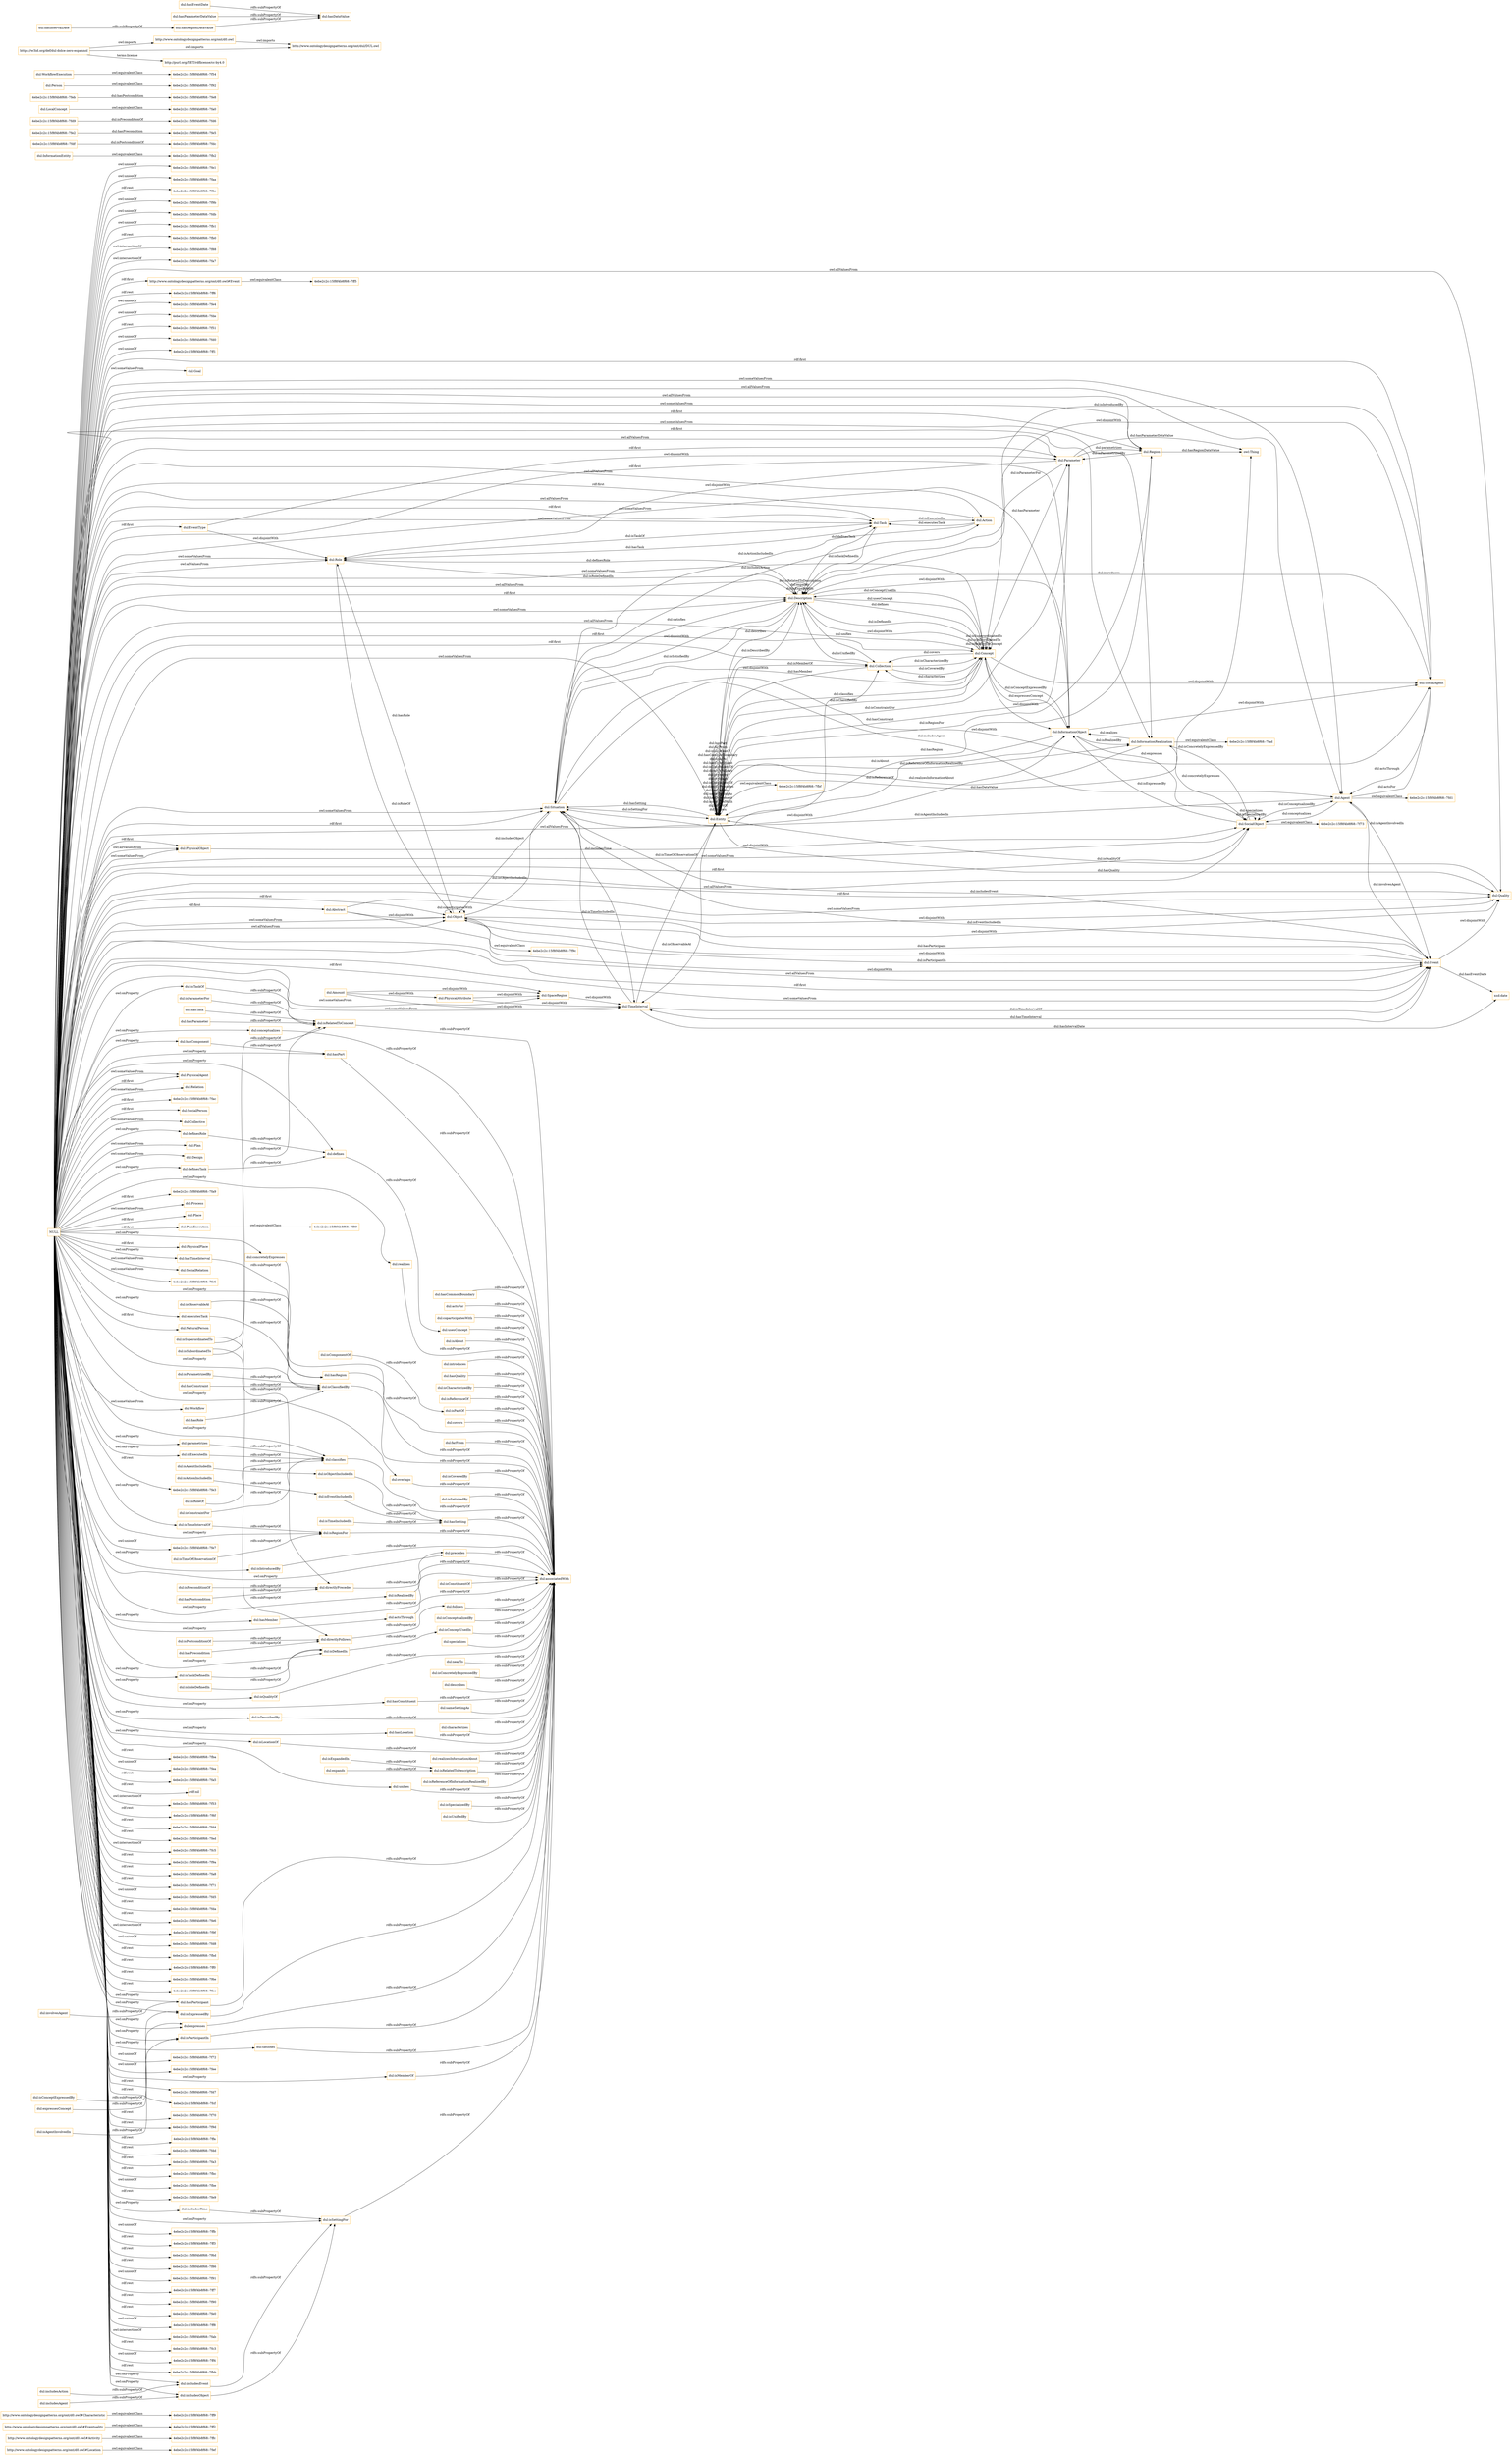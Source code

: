 digraph ar2dtool_diagram { 
rankdir=LR;
size="1501"
node [shape = rectangle, color="orange"]; "http://www.ontologydesignpatterns.org/ont/d0.owl#Location" "4ebe2c2c:15f8f4b8f68:-7ffc" "http://www.ontologydesignpatterns.org/ont/d0.owl#Activity" "4ebe2c2c:15f8f4b8f68:-7fef" "http://www.ontologydesignpatterns.org/ont/d0.owl#Eventuality" "4ebe2c2c:15f8f4b8f68:-7ff9" "4ebe2c2c:15f8f4b8f68:-7ff2" "http://www.ontologydesignpatterns.org/ont/d0.owl#Characteristic" "http://www.ontologydesignpatterns.org/ont/d0.owl#Event" "4ebe2c2c:15f8f4b8f68:-7ff5" "dul:Goal" "dul:EventType" "4ebe2c2c:15f8f4b8f68:-7f89" "dul:Object" "dul:Description" "4ebe2c2c:15f8f4b8f68:-7fb2" "dul:PhysicalAgent" "4ebe2c2c:15f8f4b8f68:-7fdc" "4ebe2c2c:15f8f4b8f68:-7fe2" "dul:Relation" "dul:Role" "dul:Entity" "4ebe2c2c:15f8f4b8f68:-7fac" "4ebe2c2c:15f8f4b8f68:-7fbf" "dul:Situation" "4ebe2c2c:15f8f4b8f68:-7fd9" "dul:Abstract" "dul:SocialPerson" "dul:Collective" "4ebe2c2c:15f8f4b8f68:-7fa0" "dul:Amount" "4ebe2c2c:15f8f4b8f68:-7fe8" "4ebe2c2c:15f8f4b8f68:-7fad" "dul:Plan" "dul:Design" "4ebe2c2c:15f8f4b8f68:-7fa9" "dul:Process" "dul:Task" "4ebe2c2c:15f8f4b8f68:-7feb" "dul:Place" "dul:Quality" "dul:Action" "4ebe2c2c:15f8f4b8f68:-7f92" "dul:SocialAgent" "dul:PlanExecution" "dul:Agent" "dul:Parameter" "dul:WorkflowExecution" "dul:SocialObject" "dul:PhysicalPlace" "dul:Concept" "dul:SocialRelation" "dul:Event" "dul:TimeInterval" "dul:Person" "4ebe2c2c:15f8f4b8f68:-7fe5" "dul:SpaceRegion" "dul:PhysicalObject" "4ebe2c2c:15f8f4b8f68:-7fd1" "4ebe2c2c:15f8f4b8f68:-7fd6" "4ebe2c2c:15f8f4b8f68:-7fc6" "owl:Thing" "dul:InformationRealization" "dul:PhysicalAttribute" "dul:NaturalPerson" "dul:Workflow" "dul:InformationObject" "dul:Collection" "4ebe2c2c:15f8f4b8f68:-7f73" "dul:Region" "dul:InformationEntity" "4ebe2c2c:15f8f4b8f68:-7fdf" "4ebe2c2c:15f8f4b8f68:-7f9c" "4ebe2c2c:15f8f4b8f68:-7f54" "dul:LocalConcept" ; /*classes style*/
	"dul:isRelatedToConcept" -> "dul:associatedWith" [ label = "rdfs:subPropertyOf" ];
	"dul:concretelyExpresses" -> "dul:associatedWith" [ label = "rdfs:subPropertyOf" ];
	"dul:hasRegion" -> "dul:associatedWith" [ label = "rdfs:subPropertyOf" ];
	"dul:includesEvent" -> "dul:isSettingFor" [ label = "rdfs:subPropertyOf" ];
	"dul:overlaps" -> "dul:associatedWith" [ label = "rdfs:subPropertyOf" ];
	"dul:isConstraintFor" -> "dul:classifies" [ label = "rdfs:subPropertyOf" ];
	"dul:isRegionFor" -> "dul:associatedWith" [ label = "rdfs:subPropertyOf" ];
	"dul:isCoveredBy" -> "dul:associatedWith" [ label = "rdfs:subPropertyOf" ];
	"dul:PhysicalAttribute" -> "dul:TimeInterval" [ label = "owl:disjointWith" ];
	"dul:PhysicalAttribute" -> "dul:SpaceRegion" [ label = "owl:disjointWith" ];
	"dul:hasConstraint" -> "dul:isClassifiedBy" [ label = "rdfs:subPropertyOf" ];
	"dul:isSettingFor" -> "dul:associatedWith" [ label = "rdfs:subPropertyOf" ];
	"dul:isSatisfiedBy" -> "dul:associatedWith" [ label = "rdfs:subPropertyOf" ];
	"dul:isIntroducedBy" -> "dul:associatedWith" [ label = "rdfs:subPropertyOf" ];
	"dul:Description" -> "dul:SocialAgent" [ label = "owl:disjointWith" ];
	"dul:Description" -> "dul:Situation" [ label = "owl:disjointWith" ];
	"dul:Description" -> "dul:InformationObject" [ label = "owl:disjointWith" ];
	"https://w3id.org/def/dul-dolce-zero-espannol" -> "http://www.ontologydesignpatterns.org/ont/d0.owl" [ label = "owl:imports" ];
	"https://w3id.org/def/dul-dolce-zero-espannol" -> "http://www.ontologydesignpatterns.org/ont/dul/DUL.owl" [ label = "owl:imports" ];
	"https://w3id.org/def/dul-dolce-zero-espannol" -> "http://purl.org/NET/rdflicense/cc-by4.0" [ label = "terms:license" ];
	"dul:Concept" -> "dul:InformationObject" [ label = "owl:disjointWith" ];
	"dul:Concept" -> "dul:Description" [ label = "owl:disjointWith" ];
	"dul:Concept" -> "dul:Situation" [ label = "owl:disjointWith" ];
	"dul:Concept" -> "dul:SocialAgent" [ label = "owl:disjointWith" ];
	"dul:Object" -> "dul:Quality" [ label = "owl:disjointWith" ];
	"dul:Object" -> "4ebe2c2c:15f8f4b8f68:-7f9c" [ label = "owl:equivalentClass" ];
	"dul:isConceptExpressedBy" -> "dul:isExpressedBy" [ label = "rdfs:subPropertyOf" ];
	"dul:isParameterFor" -> "dul:isRelatedToConcept" [ label = "rdfs:subPropertyOf" ];
	"dul:isRealizedBy" -> "dul:associatedWith" [ label = "rdfs:subPropertyOf" ];
	"dul:isRoleOf" -> "dul:classifies" [ label = "rdfs:subPropertyOf" ];
	"http://www.ontologydesignpatterns.org/ont/d0.owl" -> "http://www.ontologydesignpatterns.org/ont/dul/DUL.owl" [ label = "owl:imports" ];
	"dul:hasMember" -> "dul:associatedWith" [ label = "rdfs:subPropertyOf" ];
	"dul:expresses" -> "dul:associatedWith" [ label = "rdfs:subPropertyOf" ];
	"dul:includesAction" -> "dul:includesEvent" [ label = "rdfs:subPropertyOf" ];
	"dul:isRoleDefinedIn" -> "dul:isDefinedIn" [ label = "rdfs:subPropertyOf" ];
	"dul:isActionIncludedIn" -> "dul:isEventIncludedIn" [ label = "rdfs:subPropertyOf" ];
	"dul:InformationObject" -> "dul:SocialAgent" [ label = "owl:disjointWith" ];
	"dul:InformationObject" -> "dul:Situation" [ label = "owl:disjointWith" ];
	"dul:hasPostcondition" -> "dul:directlyPrecedes" [ label = "rdfs:subPropertyOf" ];
	"dul:WorkflowExecution" -> "4ebe2c2c:15f8f4b8f68:-7f54" [ label = "owl:equivalentClass" ];
	"dul:isConstituentOf" -> "dul:associatedWith" [ label = "rdfs:subPropertyOf" ];
	"dul:SocialObject" -> "4ebe2c2c:15f8f4b8f68:-7f73" [ label = "owl:equivalentClass" ];
	"dul:actsThrough" -> "dul:associatedWith" [ label = "rdfs:subPropertyOf" ];
	"http://www.ontologydesignpatterns.org/ont/d0.owl#Event" -> "4ebe2c2c:15f8f4b8f68:-7ff5" [ label = "owl:equivalentClass" ];
	"dul:isEventIncludedIn" -> "dul:hasSetting" [ label = "rdfs:subPropertyOf" ];
	"dul:Parameter" -> "dul:Role" [ label = "owl:disjointWith" ];
	"dul:InformationRealization" -> "4ebe2c2c:15f8f4b8f68:-7fad" [ label = "owl:equivalentClass" ];
	"dul:isConceptualizedBy" -> "dul:associatedWith" [ label = "rdfs:subPropertyOf" ];
	"dul:precedes" -> "dul:associatedWith" [ label = "rdfs:subPropertyOf" ];
	"dul:isPreconditionOf" -> "dul:directlyPrecedes" [ label = "rdfs:subPropertyOf" ];
	"dul:specializes" -> "dul:associatedWith" [ label = "rdfs:subPropertyOf" ];
	"dul:isDefinedIn" -> "dul:isConceptUsedIn" [ label = "rdfs:subPropertyOf" ];
	"dul:nearTo" -> "dul:associatedWith" [ label = "rdfs:subPropertyOf" ];
	"dul:Event" -> "dul:Quality" [ label = "owl:disjointWith" ];
	"dul:Event" -> "dul:Object" [ label = "owl:disjointWith" ];
	"dul:hasRole" -> "dul:isClassifiedBy" [ label = "rdfs:subPropertyOf" ];
	"dul:isExpressedBy" -> "dul:associatedWith" [ label = "rdfs:subPropertyOf" ];
	"dul:PhysicalObject" -> "dul:SocialObject" [ label = "owl:disjointWith" ];
	"dul:isConcretelyExpressedBy" -> "dul:associatedWith" [ label = "rdfs:subPropertyOf" ];
	"dul:describes" -> "dul:associatedWith" [ label = "rdfs:subPropertyOf" ];
	"dul:isQualityOf" -> "dul:associatedWith" [ label = "rdfs:subPropertyOf" ];
	"dul:sameSettingAs" -> "dul:associatedWith" [ label = "rdfs:subPropertyOf" ];
	"dul:hasConstituent" -> "dul:associatedWith" [ label = "rdfs:subPropertyOf" ];
	"dul:Situation" -> "dul:SocialAgent" [ label = "owl:disjointWith" ];
	"dul:characterizes" -> "dul:associatedWith" [ label = "rdfs:subPropertyOf" ];
	"dul:EventType" -> "dul:Role" [ label = "owl:disjointWith" ];
	"dul:EventType" -> "dul:Parameter" [ label = "owl:disjointWith" ];
	"dul:hasTask" -> "dul:isRelatedToConcept" [ label = "rdfs:subPropertyOf" ];
	"dul:directlyPrecedes" -> "dul:precedes" [ label = "rdfs:subPropertyOf" ];
	"dul:isTaskOf" -> "dul:isRelatedToConcept" [ label = "rdfs:subPropertyOf" ];
	"dul:isDescribedBy" -> "dul:associatedWith" [ label = "rdfs:subPropertyOf" ];
	"http://www.ontologydesignpatterns.org/ont/d0.owl#Eventuality" -> "4ebe2c2c:15f8f4b8f68:-7ff2" [ label = "owl:equivalentClass" ];
	"dul:isParticipantIn" -> "dul:associatedWith" [ label = "rdfs:subPropertyOf" ];
	"http://www.ontologydesignpatterns.org/ont/d0.owl#Characteristic" -> "4ebe2c2c:15f8f4b8f68:-7ff9" [ label = "owl:equivalentClass" ];
	"dul:realizesInformationAbout" -> "dul:associatedWith" [ label = "rdfs:subPropertyOf" ];
	"dul:isSuperordinatedTo" -> "dul:isRelatedToConcept" [ label = "rdfs:subPropertyOf" ];
	"dul:isSuperordinatedTo" -> "dul:directlyPrecedes" [ label = "rdfs:subPropertyOf" ];
	"dul:isRelatedToDescription" -> "dul:associatedWith" [ label = "rdfs:subPropertyOf" ];
	"dul:Person" -> "4ebe2c2c:15f8f4b8f68:-7f92" [ label = "owl:equivalentClass" ];
	"dul:isReferenceOfInformationRealizedBy" -> "dul:associatedWith" [ label = "rdfs:subPropertyOf" ];
	"dul:isSpecializedBy" -> "dul:associatedWith" [ label = "rdfs:subPropertyOf" ];
	"dul:isUnifiedBy" -> "dul:associatedWith" [ label = "rdfs:subPropertyOf" ];
	"dul:hasSetting" -> "dul:associatedWith" [ label = "rdfs:subPropertyOf" ];
	"dul:involvesAgent" -> "dul:hasParticipant" [ label = "rdfs:subPropertyOf" ];
	"dul:isTimeIncludedIn" -> "dul:hasSetting" [ label = "rdfs:subPropertyOf" ];
	"dul:isPostconditionOf" -> "dul:directlyFollows" [ label = "rdfs:subPropertyOf" ];
	"dul:PlanExecution" -> "4ebe2c2c:15f8f4b8f68:-7f89" [ label = "owl:equivalentClass" ];
	"NULL" -> "dul:Parameter" [ label = "owl:allValuesFrom" ];
	"NULL" -> "4ebe2c2c:15f8f4b8f68:-7fba" [ label = "rdf:rest" ];
	"NULL" -> "4ebe2c2c:15f8f4b8f68:-7fea" [ label = "owl:unionOf" ];
	"NULL" -> "dul:Situation" [ label = "owl:someValuesFrom" ];
	"NULL" -> "4ebe2c2c:15f8f4b8f68:-7fa5" [ label = "rdf:rest" ];
	"NULL" -> "dul:Parameter" [ label = "rdf:first" ];
	"NULL" -> "rdf:nil" [ label = "rdf:rest" ];
	"NULL" -> "dul:InformationObject" [ label = "rdf:first" ];
	"NULL" -> "dul:concretelyExpresses" [ label = "owl:onProperty" ];
	"NULL" -> "dul:PhysicalObject" [ label = "owl:allValuesFrom" ];
	"NULL" -> "dul:Task" [ label = "owl:allValuesFrom" ];
	"NULL" -> "dul:isTaskOf" [ label = "owl:onProperty" ];
	"NULL" -> "dul:Region" [ label = "owl:allValuesFrom" ];
	"NULL" -> "dul:isParticipantIn" [ label = "owl:onProperty" ];
	"NULL" -> "dul:PlanExecution" [ label = "rdf:first" ];
	"NULL" -> "4ebe2c2c:15f8f4b8f68:-7f53" [ label = "owl:intersectionOf" ];
	"NULL" -> "4ebe2c2c:15f8f4b8f68:-7f6f" [ label = "rdf:rest" ];
	"NULL" -> "4ebe2c2c:15f8f4b8f68:-7fd4" [ label = "rdf:rest" ];
	"NULL" -> "dul:Agent" [ label = "owl:someValuesFrom" ];
	"NULL" -> "4ebe2c2c:15f8f4b8f68:-7fed" [ label = "rdf:rest" ];
	"NULL" -> "dul:overlaps" [ label = "owl:onProperty" ];
	"NULL" -> "dul:definesRole" [ label = "owl:onProperty" ];
	"NULL" -> "dul:isTaskDefinedIn" [ label = "owl:onProperty" ];
	"NULL" -> "dul:hasLocation" [ label = "owl:onProperty" ];
	"NULL" -> "4ebe2c2c:15f8f4b8f68:-7fc5" [ label = "owl:intersectionOf" ];
	"NULL" -> "dul:PhysicalAgent" [ label = "rdf:first" ];
	"NULL" -> "dul:Plan" [ label = "owl:someValuesFrom" ];
	"NULL" -> "dul:Workflow" [ label = "owl:someValuesFrom" ];
	"NULL" -> "4ebe2c2c:15f8f4b8f68:-7f9a" [ label = "rdf:rest" ];
	"NULL" -> "4ebe2c2c:15f8f4b8f68:-7fa8" [ label = "rdf:rest" ];
	"NULL" -> "dul:Collection" [ label = "owl:allValuesFrom" ];
	"NULL" -> "4ebe2c2c:15f8f4b8f68:-7f71" [ label = "rdf:rest" ];
	"NULL" -> "dul:definesTask" [ label = "owl:onProperty" ];
	"NULL" -> "dul:isLocationOf" [ label = "owl:onProperty" ];
	"NULL" -> "4ebe2c2c:15f8f4b8f68:-7fd5" [ label = "owl:unionOf" ];
	"NULL" -> "dul:Collective" [ label = "owl:someValuesFrom" ];
	"NULL" -> "4ebe2c2c:15f8f4b8f68:-7fa9" [ label = "rdf:first" ];
	"NULL" -> "dul:parametrizes" [ label = "owl:onProperty" ];
	"NULL" -> "dul:Place" [ label = "rdf:first" ];
	"NULL" -> "4ebe2c2c:15f8f4b8f68:-7fda" [ label = "rdf:rest" ];
	"NULL" -> "dul:Situation" [ label = "rdf:first" ];
	"NULL" -> "dul:SocialObject" [ label = "owl:allValuesFrom" ];
	"NULL" -> "dul:NaturalPerson" [ label = "rdf:first" ];
	"NULL" -> "4ebe2c2c:15f8f4b8f68:-7fe6" [ label = "rdf:rest" ];
	"NULL" -> "dul:isExpressedBy" [ label = "owl:onProperty" ];
	"NULL" -> "dul:SocialObject" [ label = "rdf:first" ];
	"NULL" -> "4ebe2c2c:15f8f4b8f68:-7f9f" [ label = "owl:intersectionOf" ];
	"NULL" -> "dul:Event" [ label = "rdf:first" ];
	"NULL" -> "dul:Quality" [ label = "owl:someValuesFrom" ];
	"NULL" -> "4ebe2c2c:15f8f4b8f68:-7fd8" [ label = "owl:unionOf" ];
	"NULL" -> "4ebe2c2c:15f8f4b8f68:-7fbd" [ label = "rdf:rest" ];
	"NULL" -> "dul:Relation" [ label = "owl:someValuesFrom" ];
	"NULL" -> "4ebe2c2c:15f8f4b8f68:-7ff0" [ label = "rdf:rest" ];
	"NULL" -> "dul:Role" [ label = "owl:allValuesFrom" ];
	"NULL" -> "dul:Action" [ label = "owl:allValuesFrom" ];
	"NULL" -> "dul:InformationRealization" [ label = "rdf:first" ];
	"NULL" -> "dul:Description" [ label = "owl:someValuesFrom" ];
	"NULL" -> "dul:SocialObject" [ label = "owl:someValuesFrom" ];
	"NULL" -> "4ebe2c2c:15f8f4b8f68:-7f6e" [ label = "rdf:rest" ];
	"NULL" -> "4ebe2c2c:15f8f4b8f68:-7fec" [ label = "rdf:rest" ];
	"NULL" -> "4ebe2c2c:15f8f4b8f68:-7f72" [ label = "owl:unionOf" ];
	"NULL" -> "4ebe2c2c:15f8f4b8f68:-7fee" [ label = "owl:unionOf" ];
	"NULL" -> "dul:SocialRelation" [ label = "owl:someValuesFrom" ];
	"NULL" -> "dul:executesTask" [ label = "owl:onProperty" ];
	"NULL" -> "dul:includesObject" [ label = "owl:onProperty" ];
	"NULL" -> "4ebe2c2c:15f8f4b8f68:-7fd7" [ label = "rdf:rest" ];
	"NULL" -> "dul:Abstract" [ label = "rdf:first" ];
	"NULL" -> "dul:Object" [ label = "owl:allValuesFrom" ];
	"NULL" -> "4ebe2c2c:15f8f4b8f68:-7fcf" [ label = "rdf:rest" ];
	"NULL" -> "4ebe2c2c:15f8f4b8f68:-7f70" [ label = "rdf:rest" ];
	"NULL" -> "4ebe2c2c:15f8f4b8f68:-7f9d" [ label = "rdf:rest" ];
	"NULL" -> "dul:hasComponent" [ label = "owl:onProperty" ];
	"NULL" -> "dul:unifies" [ label = "owl:onProperty" ];
	"NULL" -> "dul:defines" [ label = "owl:onProperty" ];
	"NULL" -> "dul:Task" [ label = "rdf:first" ];
	"NULL" -> "4ebe2c2c:15f8f4b8f68:-7fac" [ label = "rdf:first" ];
	"NULL" -> "4ebe2c2c:15f8f4b8f68:-7ffa" [ label = "rdf:rest" ];
	"NULL" -> "dul:Quality" [ label = "owl:allValuesFrom" ];
	"NULL" -> "dul:isDescribedBy" [ label = "owl:onProperty" ];
	"NULL" -> "dul:hasRegion" [ label = "owl:onProperty" ];
	"NULL" -> "dul:TimeInterval" [ label = "owl:someValuesFrom" ];
	"NULL" -> "4ebe2c2c:15f8f4b8f68:-7fdd" [ label = "rdf:rest" ];
	"NULL" -> "4ebe2c2c:15f8f4b8f68:-7fa3" [ label = "rdf:rest" ];
	"NULL" -> "4ebe2c2c:15f8f4b8f68:-7fbc" [ label = "rdf:rest" ];
	"NULL" -> "dul:expresses" [ label = "owl:onProperty" ];
	"NULL" -> "4ebe2c2c:15f8f4b8f68:-7fbe" [ label = "owl:unionOf" ];
	"NULL" -> "4ebe2c2c:15f8f4b8f68:-7fe9" [ label = "rdf:rest" ];
	"NULL" -> "4ebe2c2c:15f8f4b8f68:-7ffb" [ label = "owl:unionOf" ];
	"NULL" -> "dul:Description" [ label = "owl:allValuesFrom" ];
	"NULL" -> "4ebe2c2c:15f8f4b8f68:-7fc6" [ label = "owl:someValuesFrom" ];
	"NULL" -> "dul:Design" [ label = "owl:someValuesFrom" ];
	"NULL" -> "dul:satisfies" [ label = "owl:onProperty" ];
	"NULL" -> "dul:Concept" [ label = "rdf:first" ];
	"NULL" -> "dul:SocialPerson" [ label = "rdf:first" ];
	"NULL" -> "dul:PhysicalAgent" [ label = "owl:someValuesFrom" ];
	"NULL" -> "dul:Quality" [ label = "rdf:first" ];
	"NULL" -> "dul:hasConstituent" [ label = "owl:onProperty" ];
	"NULL" -> "dul:Concept" [ label = "owl:allValuesFrom" ];
	"NULL" -> "4ebe2c2c:15f8f4b8f68:-7ff3" [ label = "rdf:rest" ];
	"NULL" -> "4ebe2c2c:15f8f4b8f68:-7f6d" [ label = "rdf:rest" ];
	"NULL" -> "dul:hasParticipant" [ label = "owl:onProperty" ];
	"NULL" -> "dul:includesEvent" [ label = "owl:onProperty" ];
	"NULL" -> "4ebe2c2c:15f8f4b8f68:-7f86" [ label = "rdf:rest" ];
	"NULL" -> "4ebe2c2c:15f8f4b8f68:-7f91" [ label = "owl:unionOf" ];
	"NULL" -> "dul:includesTime" [ label = "owl:onProperty" ];
	"NULL" -> "4ebe2c2c:15f8f4b8f68:-7ff7" [ label = "rdf:rest" ];
	"NULL" -> "4ebe2c2c:15f8f4b8f68:-7f90" [ label = "rdf:rest" ];
	"NULL" -> "dul:Object" [ label = "rdf:first" ];
	"NULL" -> "dul:isMemberOf" [ label = "owl:onProperty" ];
	"NULL" -> "dul:isQualityOf" [ label = "owl:onProperty" ];
	"NULL" -> "dul:Task" [ label = "owl:someValuesFrom" ];
	"NULL" -> "4ebe2c2c:15f8f4b8f68:-7fe0" [ label = "rdf:rest" ];
	"NULL" -> "4ebe2c2c:15f8f4b8f68:-7ff8" [ label = "owl:unionOf" ];
	"NULL" -> "dul:InformationObject" [ label = "owl:someValuesFrom" ];
	"NULL" -> "dul:Action" [ label = "rdf:first" ];
	"NULL" -> "dul:Region" [ label = "owl:someValuesFrom" ];
	"NULL" -> "dul:isDefinedIn" [ label = "owl:onProperty" ];
	"NULL" -> "dul:isTimeIntervalOf" [ label = "owl:onProperty" ];
	"NULL" -> "http://www.ontologydesignpatterns.org/ont/d0.owl#Event" [ label = "rdf:first" ];
	"NULL" -> "dul:Region" [ label = "rdf:first" ];
	"NULL" -> "4ebe2c2c:15f8f4b8f68:-7fab" [ label = "owl:intersectionOf" ];
	"NULL" -> "4ebe2c2c:15f8f4b8f68:-7fc3" [ label = "rdf:rest" ];
	"NULL" -> "4ebe2c2c:15f8f4b8f68:-7ff4" [ label = "owl:unionOf" ];
	"NULL" -> "4ebe2c2c:15f8f4b8f68:-7fbb" [ label = "rdf:rest" ];
	"NULL" -> "dul:PhysicalObject" [ label = "owl:someValuesFrom" ];
	"NULL" -> "dul:Object" [ label = "owl:someValuesFrom" ];
	"NULL" -> "dul:actsThrough" [ label = "owl:onProperty" ];
	"NULL" -> "dul:PhysicalPlace" [ label = "rdf:first" ];
	"NULL" -> "dul:isRegionFor" [ label = "owl:onProperty" ];
	"NULL" -> "dul:hasTimeInterval" [ label = "owl:onProperty" ];
	"NULL" -> "dul:conceptualizes" [ label = "owl:onProperty" ];
	"NULL" -> "dul:EventType" [ label = "rdf:first" ];
	"NULL" -> "4ebe2c2c:15f8f4b8f68:-7fe1" [ label = "owl:unionOf" ];
	"NULL" -> "4ebe2c2c:15f8f4b8f68:-7faa" [ label = "owl:unionOf" ];
	"NULL" -> "dul:InformationRealization" [ label = "owl:someValuesFrom" ];
	"NULL" -> "dul:SpaceRegion" [ label = "rdf:first" ];
	"NULL" -> "dul:hasPart" [ label = "owl:onProperty" ];
	"NULL" -> "4ebe2c2c:15f8f4b8f68:-7f6c" [ label = "rdf:rest" ];
	"NULL" -> "dul:classifies" [ label = "owl:onProperty" ];
	"NULL" -> "4ebe2c2c:15f8f4b8f68:-7f9b" [ label = "owl:unionOf" ];
	"NULL" -> "4ebe2c2c:15f8f4b8f68:-7fdb" [ label = "owl:unionOf" ];
	"NULL" -> "dul:isRealizedBy" [ label = "owl:onProperty" ];
	"NULL" -> "4ebe2c2c:15f8f4b8f68:-7fb1" [ label = "owl:unionOf" ];
	"NULL" -> "dul:Agent" [ label = "owl:allValuesFrom" ];
	"NULL" -> "4ebe2c2c:15f8f4b8f68:-7fb0" [ label = "rdf:rest" ];
	"NULL" -> "4ebe2c2c:15f8f4b8f68:-7f88" [ label = "owl:intersectionOf" ];
	"NULL" -> "dul:Event" [ label = "owl:allValuesFrom" ];
	"NULL" -> "dul:Goal" [ label = "owl:someValuesFrom" ];
	"NULL" -> "dul:precedes" [ label = "owl:onProperty" ];
	"NULL" -> "4ebe2c2c:15f8f4b8f68:-7fa7" [ label = "owl:intersectionOf" ];
	"NULL" -> "dul:Collection" [ label = "rdf:first" ];
	"NULL" -> "dul:Role" [ label = "owl:someValuesFrom" ];
	"NULL" -> "4ebe2c2c:15f8f4b8f68:-7ff6" [ label = "rdf:rest" ];
	"NULL" -> "dul:isClassifiedBy" [ label = "owl:onProperty" ];
	"NULL" -> "dul:SocialAgent" [ label = "rdf:first" ];
	"NULL" -> "dul:hasMember" [ label = "owl:onProperty" ];
	"NULL" -> "dul:isIntroducedBy" [ label = "owl:onProperty" ];
	"NULL" -> "dul:isExecutedIn" [ label = "owl:onProperty" ];
	"NULL" -> "dul:PhysicalObject" [ label = "rdf:first" ];
	"NULL" -> "dul:Event" [ label = "owl:someValuesFrom" ];
	"NULL" -> "dul:Process" [ label = "owl:someValuesFrom" ];
	"NULL" -> "4ebe2c2c:15f8f4b8f68:-7fe4" [ label = "owl:unionOf" ];
	"NULL" -> "dul:Entity" [ label = "owl:someValuesFrom" ];
	"NULL" -> "dul:SpaceRegion" [ label = "owl:someValuesFrom" ];
	"NULL" -> "dul:Description" [ label = "rdf:first" ];
	"NULL" -> "dul:isSettingFor" [ label = "owl:onProperty" ];
	"NULL" -> "4ebe2c2c:15f8f4b8f68:-7fde" [ label = "owl:unionOf" ];
	"NULL" -> "4ebe2c2c:15f8f4b8f68:-7f51" [ label = "rdf:rest" ];
	"NULL" -> "4ebe2c2c:15f8f4b8f68:-7fd0" [ label = "owl:unionOf" ];
	"NULL" -> "4ebe2c2c:15f8f4b8f68:-7ff1" [ label = "owl:unionOf" ];
	"NULL" -> "4ebe2c2c:15f8f4b8f68:-7fe3" [ label = "rdf:rest" ];
	"NULL" -> "4ebe2c2c:15f8f4b8f68:-7fe7" [ label = "owl:unionOf" ];
	"NULL" -> "dul:Concept" [ label = "owl:someValuesFrom" ];
	"NULL" -> "dul:realizes" [ label = "owl:onProperty" ];
	"dul:includesObject" -> "dul:isSettingFor" [ label = "rdfs:subPropertyOf" ];
	"dul:expressesConcept" -> "dul:expresses" [ label = "rdfs:subPropertyOf" ];
	"dul:executesTask" -> "dul:isClassifiedBy" [ label = "rdfs:subPropertyOf" ];
	"dul:LocalConcept" -> "4ebe2c2c:15f8f4b8f68:-7fa0" [ label = "owl:equivalentClass" ];
	"dul:isAgentIncludedIn" -> "dul:isObjectIncludedIn" [ label = "rdfs:subPropertyOf" ];
	"dul:expands" -> "dul:isRelatedToDescription" [ label = "rdfs:subPropertyOf" ];
	"dul:includesAgent" -> "dul:includesObject" [ label = "rdfs:subPropertyOf" ];
	"dul:classifies" -> "dul:associatedWith" [ label = "rdfs:subPropertyOf" ];
	"dul:actsFor" -> "dul:associatedWith" [ label = "rdfs:subPropertyOf" ];
	"http://www.ontologydesignpatterns.org/ont/d0.owl#Activity" -> "4ebe2c2c:15f8f4b8f68:-7ffc" [ label = "owl:equivalentClass" ];
	"dul:isObjectIncludedIn" -> "dul:hasSetting" [ label = "rdfs:subPropertyOf" ];
	"dul:hasPrecondition" -> "dul:directlyFollows" [ label = "rdfs:subPropertyOf" ];
	"dul:Entity" -> "4ebe2c2c:15f8f4b8f68:-7fbf" [ label = "owl:equivalentClass" ];
	"dul:isMemberOf" -> "dul:associatedWith" [ label = "rdfs:subPropertyOf" ];
	"dul:hasCommonBoundary" -> "dul:associatedWith" [ label = "rdfs:subPropertyOf" ];
	"dul:realizes" -> "dul:associatedWith" [ label = "rdfs:subPropertyOf" ];
	"dul:directlyFollows" -> "dul:follows" [ label = "rdfs:subPropertyOf" ];
	"dul:isExecutedIn" -> "dul:classifies" [ label = "rdfs:subPropertyOf" ];
	"dul:follows" -> "dul:associatedWith" [ label = "rdfs:subPropertyOf" ];
	"dul:hasRegionDataValue" -> "dul:hasDataValue" [ label = "rdfs:subPropertyOf" ];
	"dul:coparticipatesWith" -> "dul:associatedWith" [ label = "rdfs:subPropertyOf" ];
	"dul:isAbout" -> "dul:associatedWith" [ label = "rdfs:subPropertyOf" ];
	"dul:hasLocation" -> "dul:associatedWith" [ label = "rdfs:subPropertyOf" ];
	"dul:conceptualizes" -> "dul:associatedWith" [ label = "rdfs:subPropertyOf" ];
	"dul:isTaskDefinedIn" -> "dul:isDefinedIn" [ label = "rdfs:subPropertyOf" ];
	"dul:defines" -> "dul:usesConcept" [ label = "rdfs:subPropertyOf" ];
	"dul:hasPart" -> "dul:associatedWith" [ label = "rdfs:subPropertyOf" ];
	"dul:isTimeIntervalOf" -> "dul:isRegionFor" [ label = "rdfs:subPropertyOf" ];
	"http://www.ontologydesignpatterns.org/ont/d0.owl#Location" -> "4ebe2c2c:15f8f4b8f68:-7fef" [ label = "owl:equivalentClass" ];
	"dul:hasParticipant" -> "dul:associatedWith" [ label = "rdfs:subPropertyOf" ];
	"dul:covers" -> "dul:associatedWith" [ label = "rdfs:subPropertyOf" ];
	"dul:hasIntervalDate" -> "dul:hasRegionDataValue" [ label = "rdfs:subPropertyOf" ];
	"dul:includesTime" -> "dul:isSettingFor" [ label = "rdfs:subPropertyOf" ];
	"dul:InformationEntity" -> "4ebe2c2c:15f8f4b8f68:-7fb2" [ label = "owl:equivalentClass" ];
	"dul:farFrom" -> "dul:associatedWith" [ label = "rdfs:subPropertyOf" ];
	"dul:hasComponent" -> "dul:hasPart" [ label = "rdfs:subPropertyOf" ];
	"dul:usesConcept" -> "dul:associatedWith" [ label = "rdfs:subPropertyOf" ];
	"dul:isLocationOf" -> "dul:associatedWith" [ label = "rdfs:subPropertyOf" ];
	"dul:hasEventDate" -> "dul:hasDataValue" [ label = "rdfs:subPropertyOf" ];
	"dul:hasTimeInterval" -> "dul:hasRegion" [ label = "rdfs:subPropertyOf" ];
	"dul:introduces" -> "dul:associatedWith" [ label = "rdfs:subPropertyOf" ];
	"dul:satisfies" -> "dul:associatedWith" [ label = "rdfs:subPropertyOf" ];
	"dul:Abstract" -> "dul:Quality" [ label = "owl:disjointWith" ];
	"dul:Abstract" -> "dul:Object" [ label = "owl:disjointWith" ];
	"dul:Abstract" -> "dul:Event" [ label = "owl:disjointWith" ];
	"dul:definesRole" -> "dul:defines" [ label = "rdfs:subPropertyOf" ];
	"dul:isAgentInvolvedIn" -> "dul:isParticipantIn" [ label = "rdfs:subPropertyOf" ];
	"dul:hasQuality" -> "dul:associatedWith" [ label = "rdfs:subPropertyOf" ];
	"dul:isCharacterizedBy" -> "dul:associatedWith" [ label = "rdfs:subPropertyOf" ];
	"dul:SpaceRegion" -> "dul:TimeInterval" [ label = "owl:disjointWith" ];
	"dul:isParametrizedBy" -> "dul:isClassifiedBy" [ label = "rdfs:subPropertyOf" ];
	"dul:isTimeOfObservationOf" -> "dul:isRegionFor" [ label = "rdfs:subPropertyOf" ];
	"dul:isConceptUsedIn" -> "dul:associatedWith" [ label = "rdfs:subPropertyOf" ];
	"dul:hasParameter" -> "dul:isRelatedToConcept" [ label = "rdfs:subPropertyOf" ];
	"dul:hasParameterDataValue" -> "dul:hasDataValue" [ label = "rdfs:subPropertyOf" ];
	"dul:definesTask" -> "dul:defines" [ label = "rdfs:subPropertyOf" ];
	"dul:isPartOf" -> "dul:associatedWith" [ label = "rdfs:subPropertyOf" ];
	"dul:isReferenceOf" -> "dul:associatedWith" [ label = "rdfs:subPropertyOf" ];
	"dul:isSubordinatedTo" -> "dul:isRelatedToConcept" [ label = "rdfs:subPropertyOf" ];
	"dul:isSubordinatedTo" -> "dul:directlyFollows" [ label = "rdfs:subPropertyOf" ];
	"dul:isExpandedIn" -> "dul:isRelatedToDescription" [ label = "rdfs:subPropertyOf" ];
	"dul:isClassifiedBy" -> "dul:associatedWith" [ label = "rdfs:subPropertyOf" ];
	"dul:parametrizes" -> "dul:classifies" [ label = "rdfs:subPropertyOf" ];
	"dul:unifies" -> "dul:associatedWith" [ label = "rdfs:subPropertyOf" ];
	"dul:Agent" -> "4ebe2c2c:15f8f4b8f68:-7fd1" [ label = "owl:equivalentClass" ];
	"dul:isObservableAt" -> "dul:hasRegion" [ label = "rdfs:subPropertyOf" ];
	"dul:Amount" -> "dul:TimeInterval" [ label = "owl:disjointWith" ];
	"dul:Amount" -> "dul:SpaceRegion" [ label = "owl:disjointWith" ];
	"dul:Amount" -> "dul:PhysicalAttribute" [ label = "owl:disjointWith" ];
	"dul:isComponentOf" -> "dul:isPartOf" [ label = "rdfs:subPropertyOf" ];
	"4ebe2c2c:15f8f4b8f68:-7fe2" -> "4ebe2c2c:15f8f4b8f68:-7fe5" [ label = "dul:hasPrecondition" ];
	"dul:Description" -> "dul:Role" [ label = "dul:definesRole" ];
	"dul:Entity" -> "dul:Entity" [ label = "dul:follows" ];
	"dul:Action" -> "dul:Situation" [ label = "dul:isActionIncludedIn" ];
	"dul:TimeInterval" -> "xsd:date" [ label = "dul:hasIntervalDate" ];
	"dul:Entity" -> "dul:Entity" [ label = "dul:isPartOf" ];
	"dul:SocialObject" -> "dul:InformationRealization" [ label = "dul:isConcretelyExpressedBy" ];
	"dul:Entity" -> "dul:Quality" [ label = "dul:hasQuality" ];
	"dul:Event" -> "dul:Situation" [ label = "dul:isEventIncludedIn" ];
	"dul:Description" -> "dul:Task" [ label = "dul:definesTask" ];
	"dul:Entity" -> "dul:Entity" [ label = "dul:associatedWith" ];
	"dul:Parameter" -> "dul:Entity" [ label = "dul:isConstraintFor" ];
	"dul:Agent" -> "dul:Event" [ label = "dul:isAgentInvolvedIn" ];
	"dul:SocialObject" -> "dul:Agent" [ label = "dul:isConceptualizedBy" ];
	"dul:Role" -> "dul:Task" [ label = "dul:hasTask" ];
	"dul:Entity" -> "dul:Concept" [ label = "dul:isClassifiedBy" ];
	"dul:InformationObject" -> "dul:SocialObject" [ label = "dul:expresses" ];
	"dul:Entity" -> "dul:Entity" [ label = "dul:hasComponent" ];
	"dul:Object" -> "dul:Event" [ label = "dul:isParticipantIn" ];
	"dul:InformationObject" -> "dul:Concept" [ label = "dul:expressesConcept" ];
	"dul:Description" -> "dul:SocialAgent" [ label = "dul:introduces" ];
	"dul:Task" -> "dul:Description" [ label = "dul:isTaskDefinedIn" ];
	"dul:Agent" -> "dul:Situation" [ label = "dul:isAgentIncludedIn" ];
	"dul:Concept" -> "dul:Collection" [ label = "dul:characterizes" ];
	"dul:Concept" -> "dul:Concept" [ label = "dul:isRelatedToConcept" ];
	"dul:SocialObject" -> "dul:InformationObject" [ label = "dul:isExpressedBy" ];
	"dul:Concept" -> "dul:Description" [ label = "dul:isDefinedIn" ];
	"dul:Entity" -> "dul:Entity" [ label = "dul:sameSettingAs" ];
	"dul:Region" -> "owl:Thing" [ label = "dul:hasRegionDataValue" ];
	"dul:Concept" -> "dul:Entity" [ label = "dul:classifies" ];
	"dul:Concept" -> "dul:Concept" [ label = "dul:isSubordinatedTo" ];
	"dul:Entity" -> "dul:Collection" [ label = "dul:isMemberOf" ];
	"dul:Concept" -> "dul:Parameter" [ label = "dul:hasParameter" ];
	"dul:Concept" -> "dul:Collection" [ label = "dul:covers" ];
	"dul:TimeInterval" -> "dul:Event" [ label = "dul:isTimeIntervalOf" ];
	"dul:TimeInterval" -> "dul:Situation" [ label = "dul:isTimeIncludedIn" ];
	"dul:InformationRealization" -> "dul:Entity" [ label = "dul:realizesInformationAbout" ];
	"dul:Event" -> "xsd:date" [ label = "dul:hasEventDate" ];
	"dul:Entity" -> "dul:InformationRealization" [ label = "dul:isReferenceOfInformationRealizedBy" ];
	"dul:Collection" -> "dul:Description" [ label = "dul:isUnifiedBy" ];
	"dul:Entity" -> "dul:Entity" [ label = "dul:hasLocation" ];
	"dul:Entity" -> "dul:Entity" [ label = "dul:directlyPrecedes" ];
	"dul:Concept" -> "dul:Concept" [ label = "dul:isSuperordinatedTo" ];
	"dul:SocialAgent" -> "dul:Agent" [ label = "dul:actsThrough" ];
	"dul:Task" -> "dul:Role" [ label = "dul:isTaskOf" ];
	"dul:Description" -> "dul:Collection" [ label = "dul:unifies" ];
	"dul:InformationRealization" -> "dul:SocialObject" [ label = "dul:concretelyExpresses" ];
	"dul:Parameter" -> "dul:Concept" [ label = "dul:isParameterFor" ];
	"dul:Action" -> "dul:Task" [ label = "dul:executesTask" ];
	"dul:Entity" -> "dul:Entity" [ label = "dul:isComponentOf" ];
	"dul:Event" -> "dul:TimeInterval" [ label = "dul:hasTimeInterval" ];
	"dul:Object" -> "dul:Role" [ label = "dul:hasRole" ];
	"dul:Agent" -> "dul:SocialAgent" [ label = "dul:actsFor" ];
	"dul:Entity" -> "dul:Entity" [ label = "dul:overlaps" ];
	"dul:Description" -> "dul:Description" [ label = "dul:isExpandedIn" ];
	"dul:Agent" -> "dul:SocialObject" [ label = "dul:conceptualizes" ];
	"dul:Situation" -> "dul:Event" [ label = "dul:includesEvent" ];
	"dul:InformationObject" -> "dul:Entity" [ label = "dul:isAbout" ];
	"4ebe2c2c:15f8f4b8f68:-7feb" -> "4ebe2c2c:15f8f4b8f68:-7fe8" [ label = "dul:hasPostcondition" ];
	"dul:Entity" -> "dul:Entity" [ label = "dul:precedes" ];
	"dul:Entity" -> "dul:Parameter" [ label = "dul:hasConstraint" ];
	"dul:Event" -> "dul:Object" [ label = "dul:hasParticipant" ];
	"dul:Situation" -> "dul:Agent" [ label = "dul:includesAgent" ];
	"dul:Region" -> "dul:Entity" [ label = "dul:isRegionFor" ];
	"dul:Situation" -> "dul:Object" [ label = "dul:includesObject" ];
	"dul:Entity" -> "dul:TimeInterval" [ label = "dul:isObservableAt" ];
	"dul:Description" -> "dul:Description" [ label = "dul:expands" ];
	"dul:Situation" -> "dul:TimeInterval" [ label = "dul:includesTime" ];
	"dul:Object" -> "dul:Object" [ label = "dul:coparticipatesWith" ];
	"4ebe2c2c:15f8f4b8f68:-7fd9" -> "4ebe2c2c:15f8f4b8f68:-7fd6" [ label = "dul:isPreconditionOf" ];
	"dul:Region" -> "dul:Parameter" [ label = "dul:isParametrizedBy" ];
	"dul:Entity" -> "dul:Description" [ label = "dul:isDescribedBy" ];
	"dul:Collection" -> "dul:Concept" [ label = "dul:isCharacterizedBy" ];
	"dul:Role" -> "dul:Object" [ label = "dul:isRoleOf" ];
	"dul:Situation" -> "dul:Entity" [ label = "dul:isSettingFor" ];
	"dul:Entity" -> "dul:Entity" [ label = "dul:directlyFollows" ];
	"4ebe2c2c:15f8f4b8f68:-7fdf" -> "4ebe2c2c:15f8f4b8f68:-7fdc" [ label = "dul:isPostconditionOf" ];
	"dul:Role" -> "dul:Description" [ label = "dul:isRoleDefinedIn" ];
	"dul:SocialObject" -> "dul:SocialObject" [ label = "dul:isSpecializedBy" ];
	"dul:Quality" -> "dul:Entity" [ label = "dul:isQualityOf" ];
	"dul:Situation" -> "dul:Action" [ label = "dul:includesAction" ];
	"dul:Description" -> "dul:Concept" [ label = "dul:usesConcept" ];
	"dul:Entity" -> "dul:Situation" [ label = "dul:hasSetting" ];
	"dul:TimeInterval" -> "dul:Entity" [ label = "dul:isTimeOfObservationOf" ];
	"dul:Concept" -> "dul:InformationObject" [ label = "dul:isConceptExpressedBy" ];
	"dul:Task" -> "dul:Action" [ label = "dul:isExecutedIn" ];
	"dul:Event" -> "dul:Agent" [ label = "dul:involvesAgent" ];
	"dul:Object" -> "dul:Situation" [ label = "dul:isObjectIncludedIn" ];
	"dul:SocialAgent" -> "dul:Description" [ label = "dul:isIntroducedBy" ];
	"dul:Collection" -> "dul:Concept" [ label = "dul:isCoveredBy" ];
	"dul:Description" -> "dul:Entity" [ label = "dul:describes" ];
	"dul:Collection" -> "dul:Entity" [ label = "dul:hasMember" ];
	"dul:Entity" -> "dul:Entity" [ label = "dul:isConstituentOf" ];
	"dul:Entity" -> "dul:Entity" [ label = "dul:hasConstituent" ];
	"dul:Entity" -> "owl:Thing" [ label = "dul:hasDataValue" ];
	"dul:Entity" -> "dul:Entity" [ label = "dul:nearTo" ];
	"dul:Concept" -> "dul:Description" [ label = "dul:isConceptUsedIn" ];
	"dul:Parameter" -> "owl:Thing" [ label = "dul:hasParameterDataValue" ];
	"dul:Description" -> "dul:Description" [ label = "dul:isRelatedToDescription" ];
	"dul:Entity" -> "dul:Entity" [ label = "dul:hasCommonBoundary" ];
	"dul:Entity" -> "dul:Entity" [ label = "dul:isLocationOf" ];
	"dul:InformationRealization" -> "dul:InformationObject" [ label = "dul:realizes" ];
	"dul:InformationObject" -> "dul:InformationRealization" [ label = "dul:isRealizedBy" ];
	"dul:SocialObject" -> "dul:SocialObject" [ label = "dul:specializes" ];
	"dul:Entity" -> "dul:Entity" [ label = "dul:farFrom" ];
	"dul:Parameter" -> "dul:Region" [ label = "dul:parametrizes" ];
	"dul:Entity" -> "dul:InformationObject" [ label = "dul:isReferenceOf" ];
	"dul:Description" -> "dul:Situation" [ label = "dul:isSatisfiedBy" ];
	"dul:Entity" -> "dul:Region" [ label = "dul:hasRegion" ];
	"dul:Entity" -> "dul:Entity" [ label = "dul:hasPart" ];
	"dul:Description" -> "dul:Concept" [ label = "dul:defines" ];
	"dul:Situation" -> "dul:Description" [ label = "dul:satisfies" ];

}
